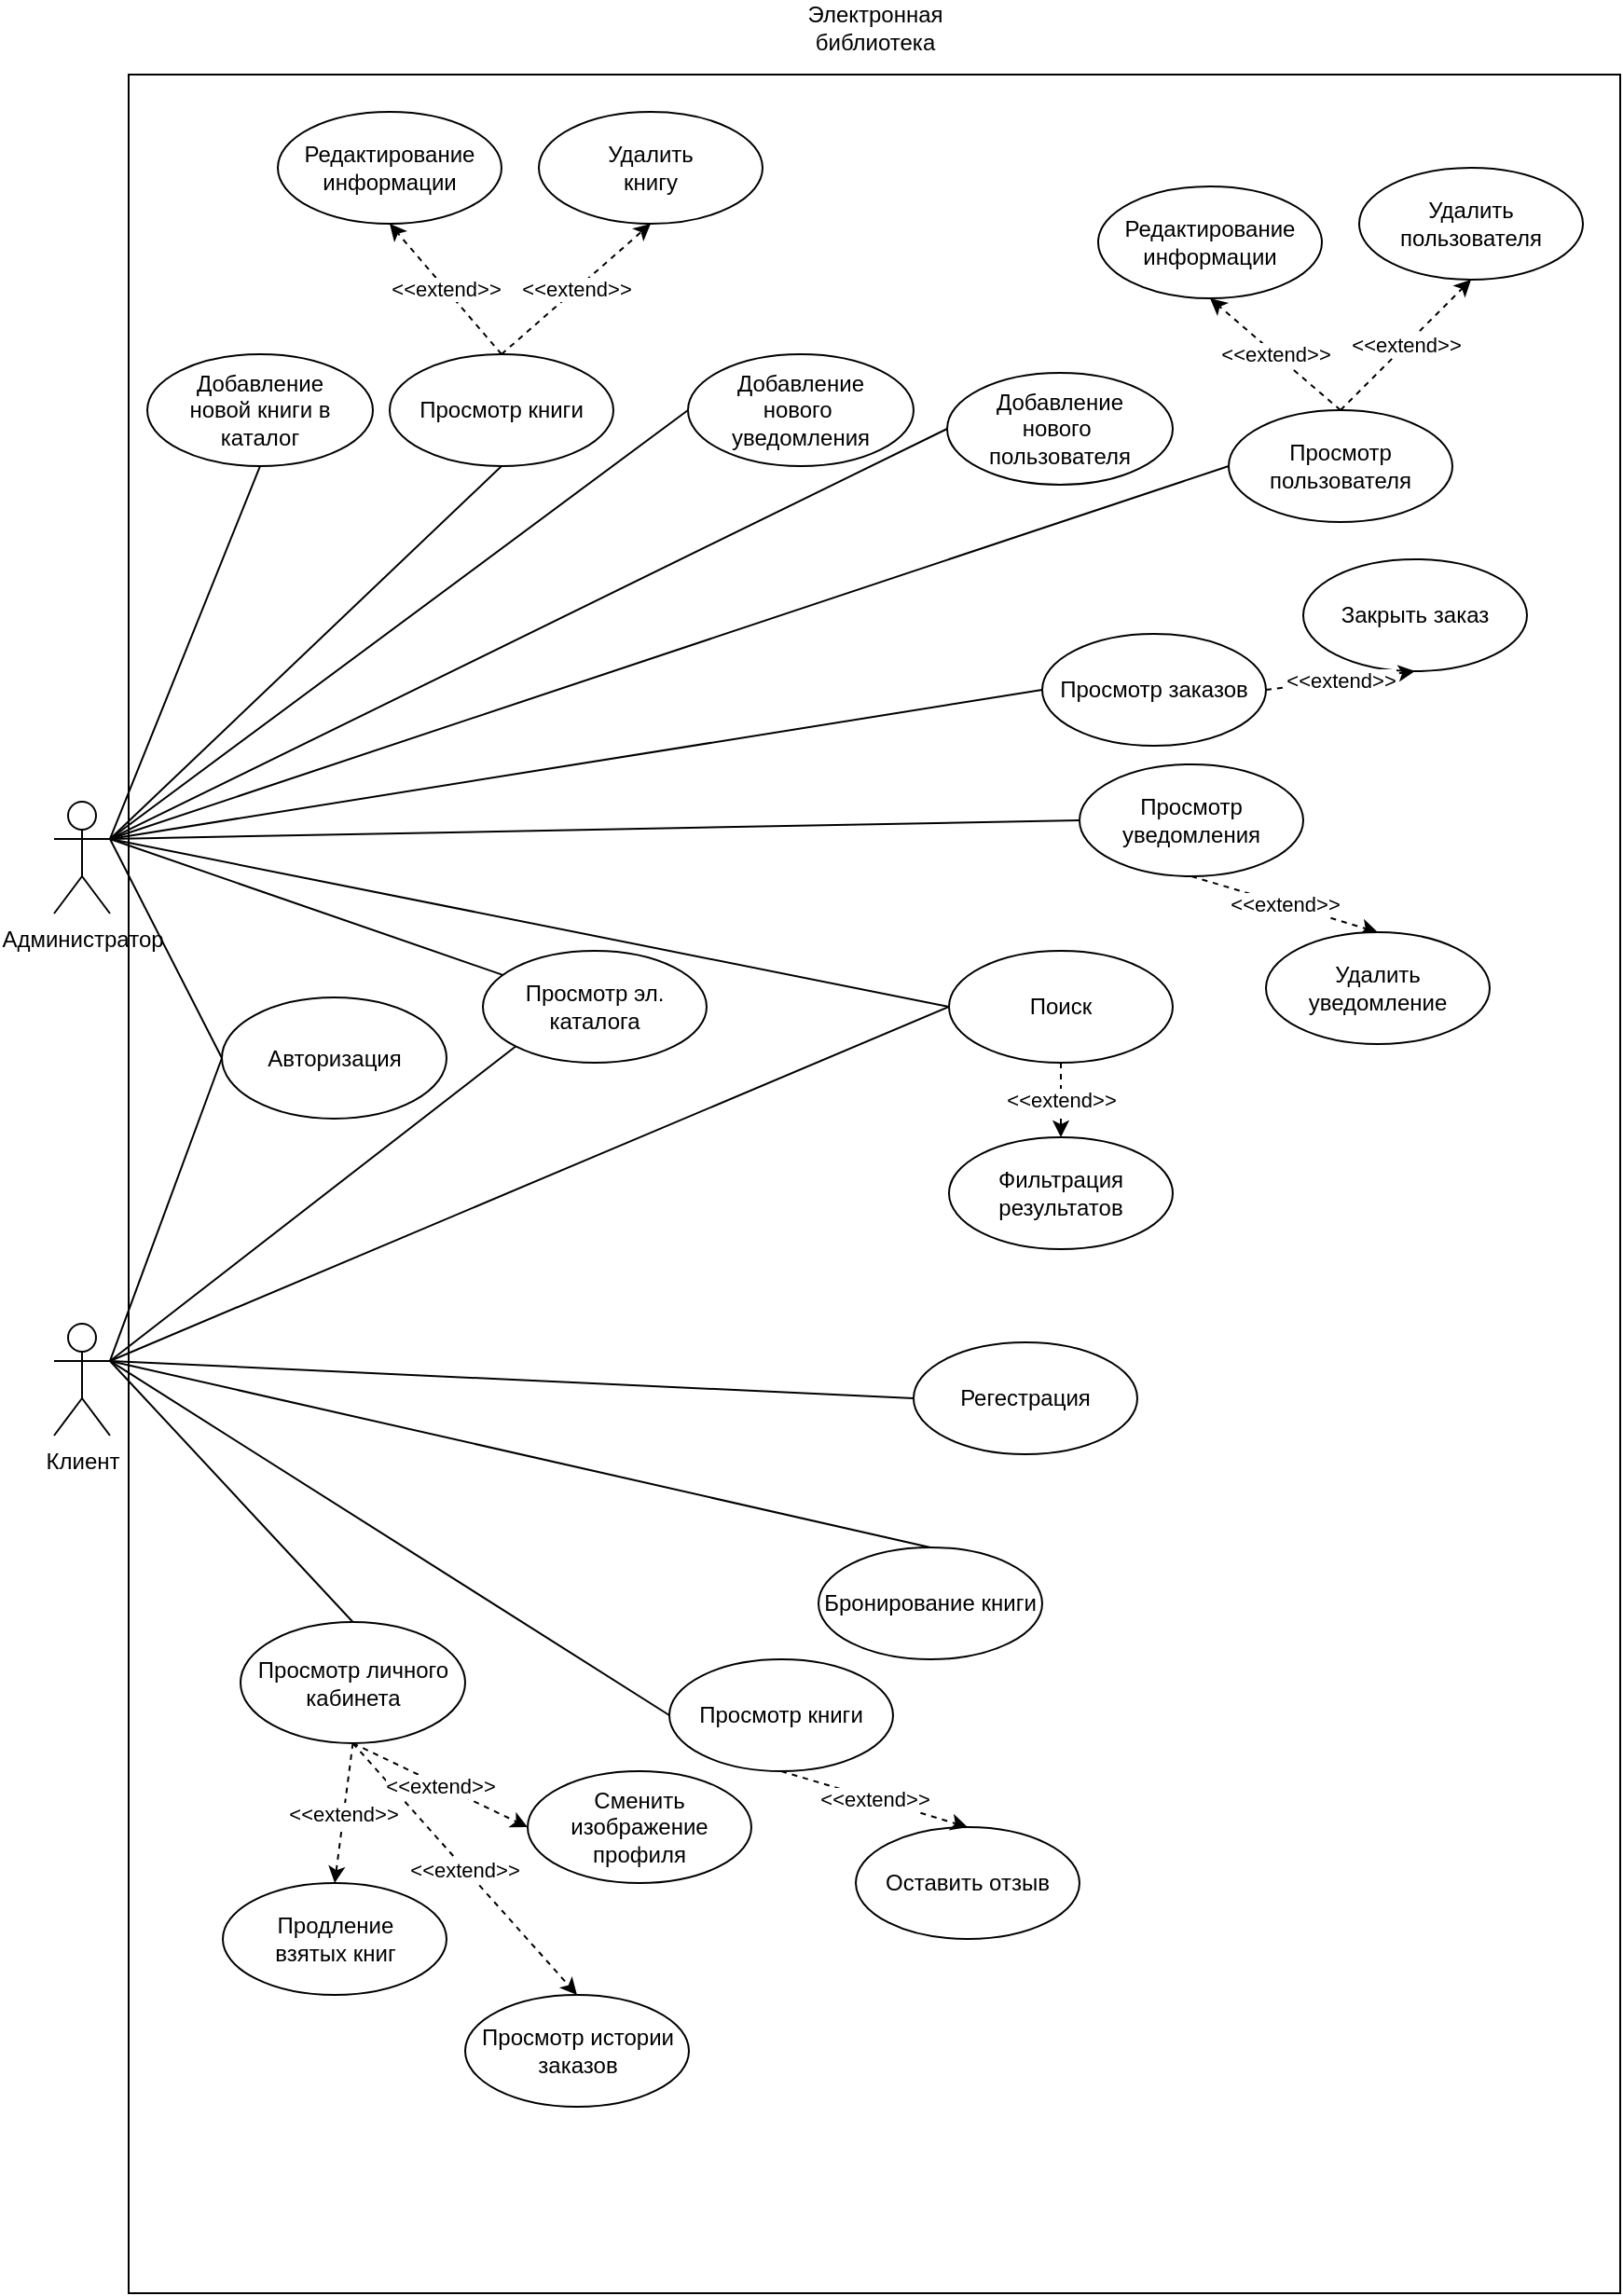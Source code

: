 <mxfile version="27.0.6">
  <diagram id="M13nzgHDiBsrt1ZgYOBN" name="Страница 1">
    <mxGraphModel dx="1910" dy="1009" grid="1" gridSize="10" guides="1" tooltips="1" connect="1" arrows="1" fold="1" page="1" pageScale="1" pageWidth="827" pageHeight="1169" math="0" shadow="0">
      <root>
        <mxCell id="0" />
        <mxCell id="1" parent="0" />
        <mxCell id="9HMdFVC63OQp7WX1H_v8-26" value="" style="rounded=0;whiteSpace=wrap;html=1;" vertex="1" parent="1">
          <mxGeometry x="441" y="720" width="800" height="1190" as="geometry" />
        </mxCell>
        <mxCell id="fY_PwHqfxWm9hgMFCMMJ-108" value="Электронная библиотека" style="text;html=1;strokeColor=none;fillColor=none;align=center;verticalAlign=middle;whiteSpace=wrap;rounded=0;shadow=0;glass=0;sketch=0;strokeWidth=1;movable=1;resizable=1;rotatable=1;deletable=1;editable=1;connectable=1;locked=0;" parent="1" vertex="1">
          <mxGeometry x="787.5" y="680" width="107" height="30" as="geometry" />
        </mxCell>
        <mxCell id="l2btpocBM2kwRpMdsqXY-12" style="rounded=0;orthogonalLoop=1;jettySize=auto;html=1;exitX=1;exitY=0.333;exitDx=0;exitDy=0;exitPerimeter=0;entryX=0;entryY=0.5;entryDx=0;entryDy=0;endArrow=none;endFill=0;" parent="1" source="fY_PwHqfxWm9hgMFCMMJ-111" target="l2btpocBM2kwRpMdsqXY-6" edge="1">
          <mxGeometry relative="1" as="geometry" />
        </mxCell>
        <mxCell id="fY_PwHqfxWm9hgMFCMMJ-110" value="Администратор" style="shape=umlActor;verticalLabelPosition=bottom;verticalAlign=top;html=1;outlineConnect=0;shadow=0;glass=0;sketch=0;strokeColor=default;strokeWidth=1;fillColor=default;gradientColor=none;" parent="1" vertex="1">
          <mxGeometry x="401" y="1110" width="30" height="60" as="geometry" />
        </mxCell>
        <mxCell id="fY_PwHqfxWm9hgMFCMMJ-111" value="Клиент" style="shape=umlActor;verticalLabelPosition=bottom;verticalAlign=top;html=1;outlineConnect=0;shadow=0;glass=0;sketch=0;strokeColor=default;strokeWidth=1;fillColor=default;gradientColor=none;" parent="1" vertex="1">
          <mxGeometry x="401" y="1390" width="30" height="60" as="geometry" />
        </mxCell>
        <mxCell id="fY_PwHqfxWm9hgMFCMMJ-113" value="Просмотр личного кабинета" style="ellipse;whiteSpace=wrap;html=1;shadow=0;glass=0;sketch=0;strokeColor=default;strokeWidth=1;fillColor=default;gradientColor=none;" parent="1" vertex="1">
          <mxGeometry x="501" y="1550" width="120.5" height="65" as="geometry" />
        </mxCell>
        <mxCell id="fY_PwHqfxWm9hgMFCMMJ-121" value="Добавление&lt;br&gt;новой книги в каталог" style="ellipse;whiteSpace=wrap;html=1;shadow=0;glass=0;sketch=0;strokeColor=default;strokeWidth=1;fillColor=default;gradientColor=none;" parent="1" vertex="1">
          <mxGeometry x="451" y="870" width="121" height="60" as="geometry" />
        </mxCell>
        <mxCell id="fY_PwHqfxWm9hgMFCMMJ-122" value="" style="endArrow=none;html=1;strokeWidth=1;curved=1;exitX=1;exitY=0.333;exitDx=0;exitDy=0;exitPerimeter=0;entryX=0.5;entryY=1;entryDx=0;entryDy=0;" parent="1" source="fY_PwHqfxWm9hgMFCMMJ-110" target="fY_PwHqfxWm9hgMFCMMJ-121" edge="1">
          <mxGeometry width="50" height="50" relative="1" as="geometry">
            <mxPoint x="501" y="1160" as="sourcePoint" />
            <mxPoint x="541.0" y="1160" as="targetPoint" />
          </mxGeometry>
        </mxCell>
        <mxCell id="fY_PwHqfxWm9hgMFCMMJ-130" value="Просмотр эл. каталога" style="ellipse;whiteSpace=wrap;html=1;shadow=0;glass=0;sketch=0;strokeColor=default;strokeWidth=1;fillColor=default;gradientColor=none;" parent="1" vertex="1">
          <mxGeometry x="631" y="1190" width="120" height="60" as="geometry" />
        </mxCell>
        <mxCell id="fY_PwHqfxWm9hgMFCMMJ-131" value="" style="endArrow=none;html=1;strokeWidth=1;curved=1;" parent="1" target="fY_PwHqfxWm9hgMFCMMJ-130" edge="1">
          <mxGeometry width="50" height="50" relative="1" as="geometry">
            <mxPoint x="431" y="1130" as="sourcePoint" />
            <mxPoint x="501.0" y="1140" as="targetPoint" />
          </mxGeometry>
        </mxCell>
        <mxCell id="fY_PwHqfxWm9hgMFCMMJ-132" value="" style="endArrow=none;html=1;strokeWidth=1;curved=1;exitX=1;exitY=0.333;exitDx=0;exitDy=0;exitPerimeter=0;entryX=0;entryY=1;entryDx=0;entryDy=0;" parent="1" source="fY_PwHqfxWm9hgMFCMMJ-111" target="fY_PwHqfxWm9hgMFCMMJ-130" edge="1">
          <mxGeometry width="50" height="50" relative="1" as="geometry">
            <mxPoint x="461" y="1415" as="sourcePoint" />
            <mxPoint x="501.0" y="1415" as="targetPoint" />
          </mxGeometry>
        </mxCell>
        <mxCell id="l2btpocBM2kwRpMdsqXY-6" value="Просмотр книги" style="ellipse;whiteSpace=wrap;html=1;shadow=0;glass=0;sketch=0;strokeColor=default;strokeWidth=1;fillColor=default;gradientColor=none;" parent="1" vertex="1">
          <mxGeometry x="731" y="1570" width="120" height="60" as="geometry" />
        </mxCell>
        <mxCell id="w9W89zgJOpFOfbTKTyqD-2" value="" style="endArrow=none;html=1;strokeWidth=1;curved=1;exitX=1;exitY=0.333;exitDx=0;exitDy=0;exitPerimeter=0;entryX=0.5;entryY=0;entryDx=0;entryDy=0;" parent="1" source="fY_PwHqfxWm9hgMFCMMJ-111" target="fY_PwHqfxWm9hgMFCMMJ-113" edge="1">
          <mxGeometry width="50" height="50" relative="1" as="geometry">
            <mxPoint x="461" y="1415" as="sourcePoint" />
            <mxPoint x="592" y="1320" as="targetPoint" />
          </mxGeometry>
        </mxCell>
        <mxCell id="w9W89zgJOpFOfbTKTyqD-3" value="Регестрация" style="ellipse;whiteSpace=wrap;html=1;shadow=0;glass=0;sketch=0;strokeColor=default;strokeWidth=1;fillColor=default;gradientColor=none;" parent="1" vertex="1">
          <mxGeometry x="862" y="1400" width="120" height="60" as="geometry" />
        </mxCell>
        <mxCell id="w9W89zgJOpFOfbTKTyqD-4" value="" style="endArrow=none;html=1;strokeWidth=1;curved=1;exitX=1;exitY=0.333;exitDx=0;exitDy=0;entryX=0;entryY=0.5;entryDx=0;entryDy=0;exitPerimeter=0;" parent="1" source="fY_PwHqfxWm9hgMFCMMJ-111" target="w9W89zgJOpFOfbTKTyqD-3" edge="1">
          <mxGeometry width="50" height="50" relative="1" as="geometry">
            <mxPoint x="570" y="1415" as="sourcePoint" />
            <mxPoint x="701" y="1320" as="targetPoint" />
          </mxGeometry>
        </mxCell>
        <mxCell id="w9W89zgJOpFOfbTKTyqD-10" value="Оставить отзыв" style="ellipse;whiteSpace=wrap;html=1;shadow=0;glass=0;sketch=0;strokeColor=default;strokeWidth=1;fillColor=default;gradientColor=none;" parent="1" vertex="1">
          <mxGeometry x="831" y="1660" width="120" height="60" as="geometry" />
        </mxCell>
        <mxCell id="w9W89zgJOpFOfbTKTyqD-15" value="&amp;lt;&amp;lt;extend&amp;gt;&amp;gt;" style="rounded=0;orthogonalLoop=1;jettySize=auto;html=1;entryX=0.5;entryY=0;entryDx=0;entryDy=0;dashed=1;exitX=0.5;exitY=1;exitDx=0;exitDy=0;" parent="1" source="l2btpocBM2kwRpMdsqXY-6" target="w9W89zgJOpFOfbTKTyqD-10" edge="1">
          <mxGeometry relative="1" as="geometry">
            <mxPoint x="811" y="1290" as="sourcePoint" />
            <mxPoint x="665" y="1060" as="targetPoint" />
            <Array as="points" />
          </mxGeometry>
        </mxCell>
        <mxCell id="w9W89zgJOpFOfbTKTyqD-16" value="Продление&lt;br&gt;взятых книг" style="ellipse;whiteSpace=wrap;html=1;shadow=0;glass=0;sketch=0;strokeColor=default;strokeWidth=1;fillColor=default;gradientColor=none;" parent="1" vertex="1">
          <mxGeometry x="491.5" y="1690" width="120" height="60" as="geometry" />
        </mxCell>
        <mxCell id="w9W89zgJOpFOfbTKTyqD-17" value="&amp;lt;&amp;lt;extend&amp;gt;&amp;gt;" style="rounded=0;orthogonalLoop=1;jettySize=auto;html=1;entryX=0.5;entryY=0;entryDx=0;entryDy=0;dashed=1;exitX=0.5;exitY=1;exitDx=0;exitDy=0;" parent="1" source="fY_PwHqfxWm9hgMFCMMJ-113" target="w9W89zgJOpFOfbTKTyqD-16" edge="1">
          <mxGeometry relative="1" as="geometry">
            <mxPoint x="751" y="1530" as="sourcePoint" />
            <mxPoint x="811" y="1570" as="targetPoint" />
            <Array as="points" />
          </mxGeometry>
        </mxCell>
        <mxCell id="w9W89zgJOpFOfbTKTyqD-19" value="Просмотр истории&lt;br&gt;заказов" style="ellipse;whiteSpace=wrap;html=1;shadow=0;glass=0;sketch=0;strokeColor=default;strokeWidth=1;fillColor=default;gradientColor=none;" parent="1" vertex="1">
          <mxGeometry x="621.5" y="1750" width="120" height="60" as="geometry" />
        </mxCell>
        <mxCell id="w9W89zgJOpFOfbTKTyqD-21" value="&amp;lt;&amp;lt;extend&amp;gt;&amp;gt;" style="rounded=0;orthogonalLoop=1;jettySize=auto;html=1;entryX=0.5;entryY=0;entryDx=0;entryDy=0;dashed=1;exitX=0.5;exitY=1;exitDx=0;exitDy=0;" parent="1" source="fY_PwHqfxWm9hgMFCMMJ-113" target="w9W89zgJOpFOfbTKTyqD-19" edge="1">
          <mxGeometry relative="1" as="geometry">
            <mxPoint x="681" y="1545" as="sourcePoint" />
            <mxPoint x="611" y="1580" as="targetPoint" />
            <Array as="points" />
          </mxGeometry>
        </mxCell>
        <mxCell id="w9W89zgJOpFOfbTKTyqD-22" style="rounded=0;orthogonalLoop=1;jettySize=auto;html=1;exitX=1;exitY=0.333;exitDx=0;exitDy=0;exitPerimeter=0;entryX=0;entryY=0.5;entryDx=0;entryDy=0;endArrow=none;endFill=0;" parent="1" source="fY_PwHqfxWm9hgMFCMMJ-111" target="w9W89zgJOpFOfbTKTyqD-24" edge="1">
          <mxGeometry relative="1" as="geometry">
            <mxPoint x="541" y="1325" as="sourcePoint" />
          </mxGeometry>
        </mxCell>
        <mxCell id="w9W89zgJOpFOfbTKTyqD-24" value="Поиск" style="ellipse;whiteSpace=wrap;html=1;shadow=0;glass=0;sketch=0;strokeColor=default;strokeWidth=1;fillColor=default;gradientColor=none;" parent="1" vertex="1">
          <mxGeometry x="881" y="1190" width="120" height="60" as="geometry" />
        </mxCell>
        <mxCell id="w9W89zgJOpFOfbTKTyqD-25" value="&amp;lt;&amp;lt;extend&amp;gt;&amp;gt;" style="rounded=0;orthogonalLoop=1;jettySize=auto;html=1;dashed=1;exitX=0.5;exitY=1;exitDx=0;exitDy=0;entryX=0.5;entryY=0;entryDx=0;entryDy=0;" parent="1" source="w9W89zgJOpFOfbTKTyqD-24" target="w9W89zgJOpFOfbTKTyqD-27" edge="1">
          <mxGeometry relative="1" as="geometry">
            <mxPoint x="901" y="1210" as="sourcePoint" />
            <mxPoint x="838" y="1290" as="targetPoint" />
            <Array as="points" />
          </mxGeometry>
        </mxCell>
        <mxCell id="w9W89zgJOpFOfbTKTyqD-27" value="Фильтрация результатов" style="ellipse;whiteSpace=wrap;html=1;shadow=0;glass=0;sketch=0;strokeColor=default;strokeWidth=1;fillColor=default;gradientColor=none;" parent="1" vertex="1">
          <mxGeometry x="881" y="1290" width="120" height="60" as="geometry" />
        </mxCell>
        <mxCell id="w9W89zgJOpFOfbTKTyqD-28" value="Просмотр книги" style="ellipse;whiteSpace=wrap;html=1;shadow=0;glass=0;sketch=0;strokeColor=default;strokeWidth=1;fillColor=default;gradientColor=none;" parent="1" vertex="1">
          <mxGeometry x="581" y="870" width="120" height="60" as="geometry" />
        </mxCell>
        <mxCell id="w9W89zgJOpFOfbTKTyqD-29" value="" style="endArrow=none;html=1;rounded=1;strokeColor=default;strokeWidth=1;align=center;verticalAlign=middle;fontFamily=Helvetica;fontSize=11;fontColor=default;labelBackgroundColor=default;curved=1;entryX=0.5;entryY=1;entryDx=0;entryDy=0;exitX=1;exitY=0.333;exitDx=0;exitDy=0;exitPerimeter=0;" parent="1" source="fY_PwHqfxWm9hgMFCMMJ-110" target="w9W89zgJOpFOfbTKTyqD-28" edge="1">
          <mxGeometry width="50" height="50" relative="1" as="geometry">
            <mxPoint x="671" y="1250" as="sourcePoint" />
            <mxPoint x="721" y="1200" as="targetPoint" />
          </mxGeometry>
        </mxCell>
        <mxCell id="w9W89zgJOpFOfbTKTyqD-31" value="Редактирование&lt;div&gt;информации&lt;/div&gt;" style="ellipse;whiteSpace=wrap;html=1;shadow=0;glass=0;sketch=0;strokeColor=default;strokeWidth=1;fillColor=default;gradientColor=none;" parent="1" vertex="1">
          <mxGeometry x="521" y="740" width="120" height="60" as="geometry" />
        </mxCell>
        <mxCell id="w9W89zgJOpFOfbTKTyqD-32" value="&amp;lt;&amp;lt;extend&amp;gt;&amp;gt;" style="rounded=0;orthogonalLoop=1;jettySize=auto;html=1;dashed=1;exitX=0.5;exitY=0;exitDx=0;exitDy=0;entryX=0.5;entryY=1;entryDx=0;entryDy=0;" parent="1" source="w9W89zgJOpFOfbTKTyqD-28" target="w9W89zgJOpFOfbTKTyqD-31" edge="1">
          <mxGeometry relative="1" as="geometry">
            <mxPoint x="611" y="1140" as="sourcePoint" />
            <mxPoint x="707" y="1170" as="targetPoint" />
            <Array as="points" />
          </mxGeometry>
        </mxCell>
        <mxCell id="R7j4GKnbBHEp6xjQfTVR-1" value="" style="endArrow=none;html=1;rounded=0;entryX=0;entryY=0.5;entryDx=0;entryDy=0;exitX=1;exitY=0.333;exitDx=0;exitDy=0;exitPerimeter=0;" parent="1" source="fY_PwHqfxWm9hgMFCMMJ-110" target="w9W89zgJOpFOfbTKTyqD-24" edge="1">
          <mxGeometry width="50" height="50" relative="1" as="geometry">
            <mxPoint x="461" y="1140" as="sourcePoint" />
            <mxPoint x="701" y="1350" as="targetPoint" />
          </mxGeometry>
        </mxCell>
        <mxCell id="9HMdFVC63OQp7WX1H_v8-1" value="Авторизация" style="ellipse;whiteSpace=wrap;html=1;shadow=0;glass=0;sketch=0;strokeColor=default;strokeWidth=1;fillColor=default;gradientColor=none;" vertex="1" parent="1">
          <mxGeometry x="491" y="1215" width="120.5" height="65" as="geometry" />
        </mxCell>
        <mxCell id="9HMdFVC63OQp7WX1H_v8-2" value="" style="endArrow=none;html=1;strokeWidth=1;curved=1;exitX=1;exitY=0.333;exitDx=0;exitDy=0;exitPerimeter=0;entryX=0;entryY=0.5;entryDx=0;entryDy=0;" edge="1" parent="1" target="9HMdFVC63OQp7WX1H_v8-1" source="fY_PwHqfxWm9hgMFCMMJ-111">
          <mxGeometry width="50" height="50" relative="1" as="geometry">
            <mxPoint x="530.5" y="1325" as="sourcePoint" />
            <mxPoint x="921.5" y="1305" as="targetPoint" />
          </mxGeometry>
        </mxCell>
        <mxCell id="9HMdFVC63OQp7WX1H_v8-3" value="" style="endArrow=none;html=1;strokeWidth=1;curved=1;exitX=1;exitY=0.333;exitDx=0;exitDy=0;exitPerimeter=0;entryX=0;entryY=0.5;entryDx=0;entryDy=0;" edge="1" parent="1" source="fY_PwHqfxWm9hgMFCMMJ-110" target="9HMdFVC63OQp7WX1H_v8-1">
          <mxGeometry width="50" height="50" relative="1" as="geometry">
            <mxPoint x="341" y="1230" as="sourcePoint" />
            <mxPoint x="556" y="1325" as="targetPoint" />
          </mxGeometry>
        </mxCell>
        <mxCell id="9HMdFVC63OQp7WX1H_v8-4" value="Добавление&lt;br&gt;нового&amp;nbsp;&lt;div&gt;пользователя&lt;/div&gt;" style="ellipse;whiteSpace=wrap;html=1;shadow=0;glass=0;sketch=0;strokeColor=default;strokeWidth=1;fillColor=default;gradientColor=none;" vertex="1" parent="1">
          <mxGeometry x="880" y="880" width="121" height="60" as="geometry" />
        </mxCell>
        <mxCell id="9HMdFVC63OQp7WX1H_v8-5" value="" style="endArrow=none;html=1;strokeWidth=1;curved=1;exitX=1;exitY=0.333;exitDx=0;exitDy=0;exitPerimeter=0;entryX=0;entryY=0.5;entryDx=0;entryDy=0;" edge="1" parent="1" target="9HMdFVC63OQp7WX1H_v8-4" source="fY_PwHqfxWm9hgMFCMMJ-110">
          <mxGeometry width="50" height="50" relative="1" as="geometry">
            <mxPoint x="781" y="1130" as="sourcePoint" />
            <mxPoint x="891.0" y="1160" as="targetPoint" />
          </mxGeometry>
        </mxCell>
        <mxCell id="9HMdFVC63OQp7WX1H_v8-6" value="Добавление&lt;br&gt;нового&amp;nbsp;&lt;div&gt;уведомления&lt;/div&gt;" style="ellipse;whiteSpace=wrap;html=1;shadow=0;glass=0;sketch=0;strokeColor=default;strokeWidth=1;fillColor=default;gradientColor=none;" vertex="1" parent="1">
          <mxGeometry x="741" y="870" width="121" height="60" as="geometry" />
        </mxCell>
        <mxCell id="9HMdFVC63OQp7WX1H_v8-7" value="" style="endArrow=none;html=1;strokeWidth=1;curved=1;entryX=0;entryY=0.5;entryDx=0;entryDy=0;" edge="1" parent="1" target="9HMdFVC63OQp7WX1H_v8-6">
          <mxGeometry width="50" height="50" relative="1" as="geometry">
            <mxPoint x="431" y="1130" as="sourcePoint" />
            <mxPoint x="991.0" y="1170" as="targetPoint" />
          </mxGeometry>
        </mxCell>
        <mxCell id="9HMdFVC63OQp7WX1H_v8-8" value="Просмотр пользователя" style="ellipse;whiteSpace=wrap;html=1;shadow=0;glass=0;sketch=0;strokeColor=default;strokeWidth=1;fillColor=default;gradientColor=none;" vertex="1" parent="1">
          <mxGeometry x="1031" y="900" width="120" height="60" as="geometry" />
        </mxCell>
        <mxCell id="9HMdFVC63OQp7WX1H_v8-9" value="" style="endArrow=none;html=1;rounded=1;strokeColor=default;strokeWidth=1;align=center;verticalAlign=middle;fontFamily=Helvetica;fontSize=11;fontColor=default;labelBackgroundColor=default;curved=1;entryX=0;entryY=0.5;entryDx=0;entryDy=0;exitX=1;exitY=0.333;exitDx=0;exitDy=0;exitPerimeter=0;" edge="1" parent="1" target="9HMdFVC63OQp7WX1H_v8-8" source="fY_PwHqfxWm9hgMFCMMJ-110">
          <mxGeometry width="50" height="50" relative="1" as="geometry">
            <mxPoint x="431" y="1140" as="sourcePoint" />
            <mxPoint x="1171" y="1210" as="targetPoint" />
          </mxGeometry>
        </mxCell>
        <mxCell id="9HMdFVC63OQp7WX1H_v8-10" value="Редактирование&lt;div&gt;информации&lt;/div&gt;" style="ellipse;whiteSpace=wrap;html=1;shadow=0;glass=0;sketch=0;strokeColor=default;strokeWidth=1;fillColor=default;gradientColor=none;" vertex="1" parent="1">
          <mxGeometry x="961" y="780" width="120" height="60" as="geometry" />
        </mxCell>
        <mxCell id="9HMdFVC63OQp7WX1H_v8-11" value="&amp;lt;&amp;lt;extend&amp;gt;&amp;gt;" style="rounded=0;orthogonalLoop=1;jettySize=auto;html=1;dashed=1;entryX=0.5;entryY=1;entryDx=0;entryDy=0;" edge="1" parent="1" target="9HMdFVC63OQp7WX1H_v8-10">
          <mxGeometry relative="1" as="geometry">
            <mxPoint x="1091" y="900" as="sourcePoint" />
            <mxPoint x="1157" y="1180" as="targetPoint" />
            <Array as="points" />
          </mxGeometry>
        </mxCell>
        <mxCell id="9HMdFVC63OQp7WX1H_v8-13" value="Просмотр заказов" style="ellipse;whiteSpace=wrap;html=1;shadow=0;glass=0;sketch=0;strokeColor=default;strokeWidth=1;fillColor=default;gradientColor=none;" vertex="1" parent="1">
          <mxGeometry x="931" y="1020" width="120" height="60" as="geometry" />
        </mxCell>
        <mxCell id="9HMdFVC63OQp7WX1H_v8-14" value="Закрыть заказ" style="ellipse;whiteSpace=wrap;html=1;shadow=0;glass=0;sketch=0;strokeColor=default;strokeWidth=1;fillColor=default;gradientColor=none;" vertex="1" parent="1">
          <mxGeometry x="1071" y="980" width="120" height="60" as="geometry" />
        </mxCell>
        <mxCell id="9HMdFVC63OQp7WX1H_v8-15" value="&amp;lt;&amp;lt;extend&amp;gt;&amp;gt;" style="rounded=0;orthogonalLoop=1;jettySize=auto;html=1;dashed=1;exitX=1;exitY=0.5;exitDx=0;exitDy=0;entryX=0.5;entryY=1;entryDx=0;entryDy=0;" edge="1" parent="1" source="9HMdFVC63OQp7WX1H_v8-13" target="9HMdFVC63OQp7WX1H_v8-14">
          <mxGeometry relative="1" as="geometry">
            <mxPoint x="1211" y="1170" as="sourcePoint" />
            <mxPoint x="1307" y="1200" as="targetPoint" />
            <Array as="points" />
          </mxGeometry>
        </mxCell>
        <mxCell id="9HMdFVC63OQp7WX1H_v8-16" value="" style="endArrow=none;html=1;rounded=0;entryX=0;entryY=0.5;entryDx=0;entryDy=0;exitX=1;exitY=0.333;exitDx=0;exitDy=0;exitPerimeter=0;" edge="1" parent="1" source="fY_PwHqfxWm9hgMFCMMJ-110" target="9HMdFVC63OQp7WX1H_v8-13">
          <mxGeometry width="50" height="50" relative="1" as="geometry">
            <mxPoint x="911" y="1120" as="sourcePoint" />
            <mxPoint x="961" y="1070" as="targetPoint" />
          </mxGeometry>
        </mxCell>
        <mxCell id="9HMdFVC63OQp7WX1H_v8-17" value="&amp;lt;&amp;lt;extend&amp;gt;&amp;gt;" style="rounded=0;orthogonalLoop=1;jettySize=auto;html=1;dashed=1;exitX=0.5;exitY=0;exitDx=0;exitDy=0;entryX=0.5;entryY=1;entryDx=0;entryDy=0;" edge="1" parent="1" source="w9W89zgJOpFOfbTKTyqD-28" target="9HMdFVC63OQp7WX1H_v8-18">
          <mxGeometry relative="1" as="geometry">
            <mxPoint x="715" y="850" as="sourcePoint" />
            <mxPoint x="705" y="780" as="targetPoint" />
            <Array as="points" />
          </mxGeometry>
        </mxCell>
        <mxCell id="9HMdFVC63OQp7WX1H_v8-18" value="Удалить&lt;br&gt;книгу" style="ellipse;whiteSpace=wrap;html=1;shadow=0;glass=0;sketch=0;strokeColor=default;strokeWidth=1;fillColor=default;gradientColor=none;" vertex="1" parent="1">
          <mxGeometry x="661" y="740" width="120" height="60" as="geometry" />
        </mxCell>
        <mxCell id="9HMdFVC63OQp7WX1H_v8-19" value="&amp;lt;&amp;lt;extend&amp;gt;&amp;gt;" style="rounded=0;orthogonalLoop=1;jettySize=auto;html=1;dashed=1;exitX=0.5;exitY=0;exitDx=0;exitDy=0;entryX=0.5;entryY=1;entryDx=0;entryDy=0;" edge="1" parent="1" target="9HMdFVC63OQp7WX1H_v8-20" source="9HMdFVC63OQp7WX1H_v8-8">
          <mxGeometry relative="1" as="geometry">
            <mxPoint x="861" y="910" as="sourcePoint" />
            <mxPoint x="925" y="820" as="targetPoint" />
            <Array as="points" />
          </mxGeometry>
        </mxCell>
        <mxCell id="9HMdFVC63OQp7WX1H_v8-20" value="Удалить пользователя" style="ellipse;whiteSpace=wrap;html=1;shadow=0;glass=0;sketch=0;strokeColor=default;strokeWidth=1;fillColor=default;gradientColor=none;" vertex="1" parent="1">
          <mxGeometry x="1101" y="770" width="120" height="60" as="geometry" />
        </mxCell>
        <mxCell id="9HMdFVC63OQp7WX1H_v8-21" value="Бронирование книги" style="ellipse;whiteSpace=wrap;html=1;shadow=0;glass=0;sketch=0;strokeColor=default;strokeWidth=1;fillColor=default;gradientColor=none;" vertex="1" parent="1">
          <mxGeometry x="811" y="1510" width="120" height="60" as="geometry" />
        </mxCell>
        <mxCell id="9HMdFVC63OQp7WX1H_v8-22" value="" style="endArrow=none;html=1;strokeWidth=1;curved=1;exitX=1;exitY=0.333;exitDx=0;exitDy=0;entryX=0.5;entryY=0;entryDx=0;entryDy=0;exitPerimeter=0;" edge="1" parent="1" source="fY_PwHqfxWm9hgMFCMMJ-111" target="9HMdFVC63OQp7WX1H_v8-21">
          <mxGeometry width="50" height="50" relative="1" as="geometry">
            <mxPoint x="1021" y="1580" as="sourcePoint" />
            <mxPoint x="1401" y="1760" as="targetPoint" />
          </mxGeometry>
        </mxCell>
        <mxCell id="9HMdFVC63OQp7WX1H_v8-23" value="&amp;lt;&amp;lt;extend&amp;gt;&amp;gt;" style="rounded=0;orthogonalLoop=1;jettySize=auto;html=1;entryX=0;entryY=0.5;entryDx=0;entryDy=0;dashed=1;exitX=0.5;exitY=1;exitDx=0;exitDy=0;" edge="1" parent="1" source="fY_PwHqfxWm9hgMFCMMJ-113" target="9HMdFVC63OQp7WX1H_v8-24">
          <mxGeometry relative="1" as="geometry">
            <mxPoint x="591" y="1680" as="sourcePoint" />
            <mxPoint x="621" y="1755" as="targetPoint" />
            <Array as="points" />
          </mxGeometry>
        </mxCell>
        <mxCell id="9HMdFVC63OQp7WX1H_v8-24" value="Сменить&lt;br&gt;изображение&lt;br&gt;профиля" style="ellipse;whiteSpace=wrap;html=1;shadow=0;glass=0;sketch=0;strokeColor=default;strokeWidth=1;fillColor=default;gradientColor=none;" vertex="1" parent="1">
          <mxGeometry x="655" y="1630" width="120" height="60" as="geometry" />
        </mxCell>
        <mxCell id="9HMdFVC63OQp7WX1H_v8-28" value="Просмотр уведомления" style="ellipse;whiteSpace=wrap;html=1;shadow=0;glass=0;sketch=0;strokeColor=default;strokeWidth=1;fillColor=default;gradientColor=none;" vertex="1" parent="1">
          <mxGeometry x="951" y="1090" width="120" height="60" as="geometry" />
        </mxCell>
        <mxCell id="9HMdFVC63OQp7WX1H_v8-29" value="&amp;lt;&amp;lt;extend&amp;gt;&amp;gt;" style="rounded=0;orthogonalLoop=1;jettySize=auto;html=1;dashed=1;exitX=0.5;exitY=1;exitDx=0;exitDy=0;entryX=0.5;entryY=0;entryDx=0;entryDy=0;" edge="1" parent="1" target="9HMdFVC63OQp7WX1H_v8-30" source="9HMdFVC63OQp7WX1H_v8-28">
          <mxGeometry relative="1" as="geometry">
            <mxPoint x="1120" y="1300" as="sourcePoint" />
            <mxPoint x="954" y="1220" as="targetPoint" />
            <Array as="points" />
          </mxGeometry>
        </mxCell>
        <mxCell id="9HMdFVC63OQp7WX1H_v8-30" value="Удалить уведомление" style="ellipse;whiteSpace=wrap;html=1;shadow=0;glass=0;sketch=0;strokeColor=default;strokeWidth=1;fillColor=default;gradientColor=none;" vertex="1" parent="1">
          <mxGeometry x="1051" y="1180" width="120" height="60" as="geometry" />
        </mxCell>
        <mxCell id="9HMdFVC63OQp7WX1H_v8-31" value="" style="endArrow=none;html=1;rounded=0;entryX=0;entryY=0.5;entryDx=0;entryDy=0;exitX=1;exitY=0.333;exitDx=0;exitDy=0;exitPerimeter=0;" edge="1" parent="1" source="fY_PwHqfxWm9hgMFCMMJ-110" target="9HMdFVC63OQp7WX1H_v8-28">
          <mxGeometry width="50" height="50" relative="1" as="geometry">
            <mxPoint x="850" y="1140" as="sourcePoint" />
            <mxPoint x="900" y="1090" as="targetPoint" />
          </mxGeometry>
        </mxCell>
      </root>
    </mxGraphModel>
  </diagram>
</mxfile>
